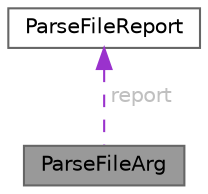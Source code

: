 digraph "ParseFileArg"
{
 // LATEX_PDF_SIZE
  bgcolor="transparent";
  edge [fontname=Helvetica,fontsize=10,labelfontname=Helvetica,labelfontsize=10];
  node [fontname=Helvetica,fontsize=10,shape=box,height=0.2,width=0.4];
  Node1 [id="Node000001",label="ParseFileArg",height=0.2,width=0.4,color="gray40", fillcolor="grey60", style="filled", fontcolor="black",tooltip=" "];
  Node2 -> Node1 [id="edge1_Node000001_Node000002",dir="back",color="darkorchid3",style="dashed",tooltip=" ",label=" report",fontcolor="grey" ];
  Node2 [id="Node000002",label="ParseFileReport",height=0.2,width=0.4,color="gray40", fillcolor="white", style="filled",URL="$struct_parse_file_report.html",tooltip=" "];
}
